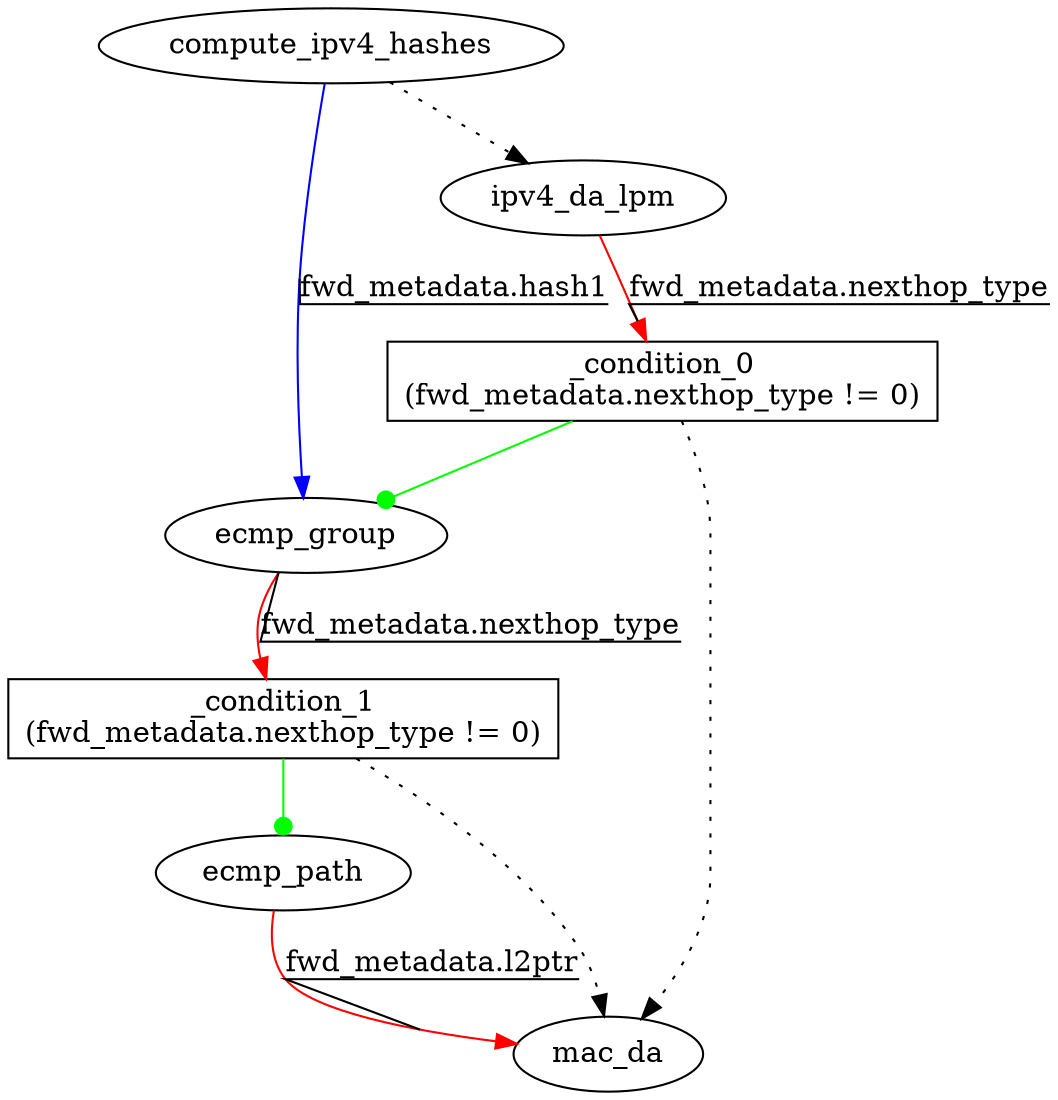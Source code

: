 digraph ingress {
_condition_1 [shape=box label="_condition_1\n(fwd_metadata.nexthop_type != 0)"];
_condition_0 [shape=box label="_condition_0\n(fwd_metadata.nexthop_type != 0)"];
compute_ipv4_hashes -> ecmp_group [color=blue label="fwd_metadata.hash1" decorate=true];
compute_ipv4_hashes -> ipv4_da_lpm [style=dotted ];
ecmp_group -> _condition_1 [color=red label="fwd_metadata.nexthop_type" decorate=true];
ipv4_da_lpm -> _condition_0 [color=red label="fwd_metadata.nexthop_type" decorate=true];
_condition_1 -> ecmp_path [color=green label="" decorate=true arrowhead = dot];
_condition_1 -> mac_da [style=dotted ];
_condition_0 -> mac_da [style=dotted ];
_condition_0 -> ecmp_group [color=green label="" decorate=true arrowhead = dot];
ecmp_path -> mac_da [color=red label="fwd_metadata.l2ptr" decorate=true];
}
